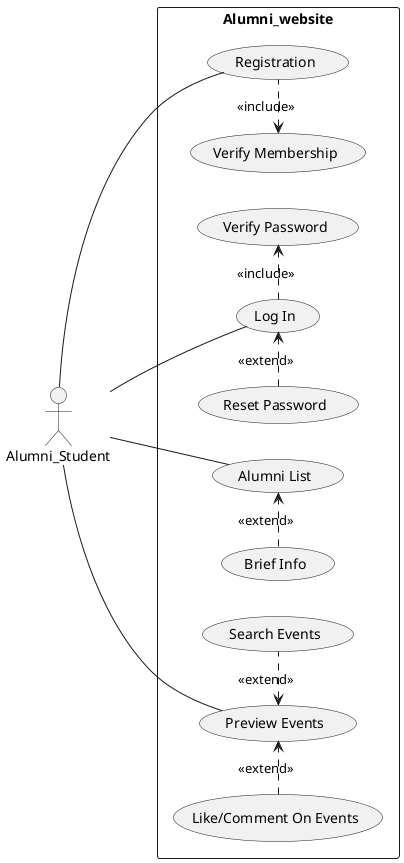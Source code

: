 @startuml
left to right direction
skinparam packageStyle rectangle

/'Actors'/
actor Alumni_Student

rectangle Alumni_website {

/'Use Cases'/
(Log In)
(Registration)
(Alumni List)
(Preview Events)

(Verify Password)
(Reset Password)
(Verify Membership)
(Brief Info)
(Like/Comment On Events)
(Search Events)


/'Include Relationships'/

(Verify Membership) <. (Registration) : <<include>>
(Log In) .> (Verify Password) : <<include>>

/'Extend Relationships'/
(Reset Password) .> (Log In) : <<extend>>
(Brief Info) .> (Alumni List) : <<extend>>
(Like/Comment On Events) .> (Preview Events) : <<extend>>
(Preview Events) <. (Search Events) : <<extend>>


/'Association'/
Alumni_Student -- (Log In)
Alumni_Student -- (Registration)
Alumni_Student -- (Alumni List)
Alumni_Student -- (Preview Events)

}
@enduml


